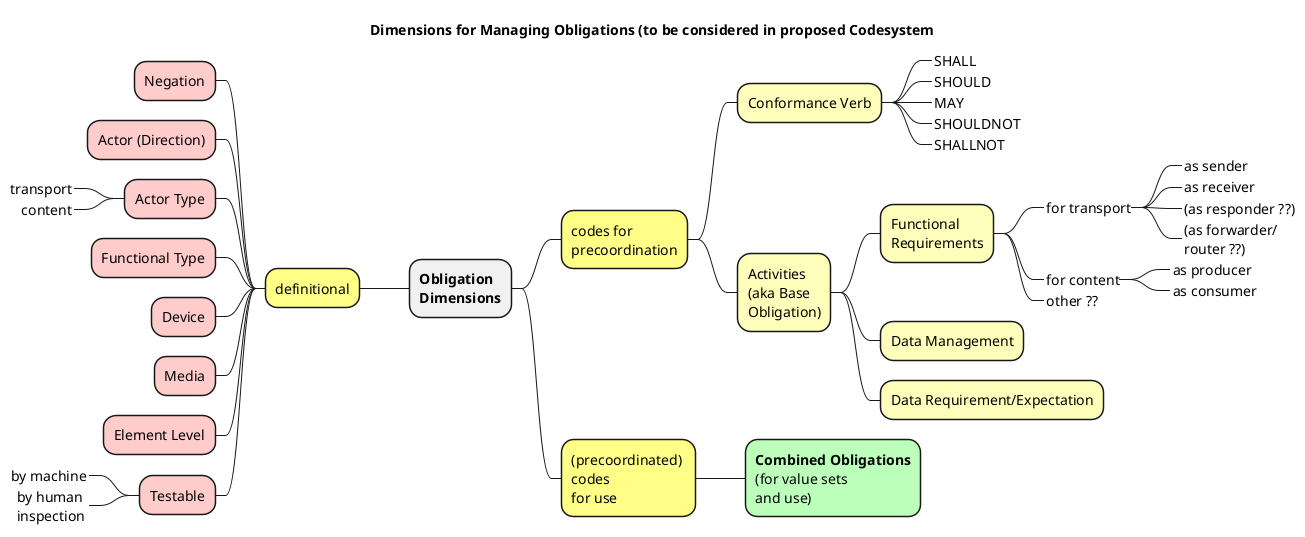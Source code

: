 @startmindmap

skinparam svgDimensionStyle false

title Dimensions for Managing Obligations (to be considered in proposed Codesystem

+ **Obligation**\n**Dimensions**
--[#ff8] definitional
---[#fcc] Negation
---[#fcc] Actor (Direction)
---[#fcc] Actor Type
----_ transport
----_ content
---[#fcc] Functional Type
---[#fcc] Device
---[#fcc] Media
---[#fcc] Element Level
---[#fcc] Testable
----_ by machine
----_ by human \ninspection

++[#ff8] codes for \nprecoordination
+++[#ffb] Conformance Verb
++++_ SHALL
++++_ SHOULD
++++_ MAY
++++_ SHOULDNOT
++++_ SHALLNOT
+++[#ffb] Activities\n(aka Base \nObligation)
++++[#ffb] Functional \nRequirements
+++++_ for transport
++++++_ as sender
++++++_ as receiver
++++++_ (as responder ??)
++++++_ (as forwarder/\nrouter ??)
+++++_ for content
++++++_ as producer
++++++_ as consumer
+++++_ other ??
++++[#ffb] Data Management
++++[#ffb] Data Requirement/Expectation

++[#ff8] (precoordinated) \ncodes \nfor use
+++[#bfb] **Combined Obligations**\n(for value sets\nand use)

@endmindmap